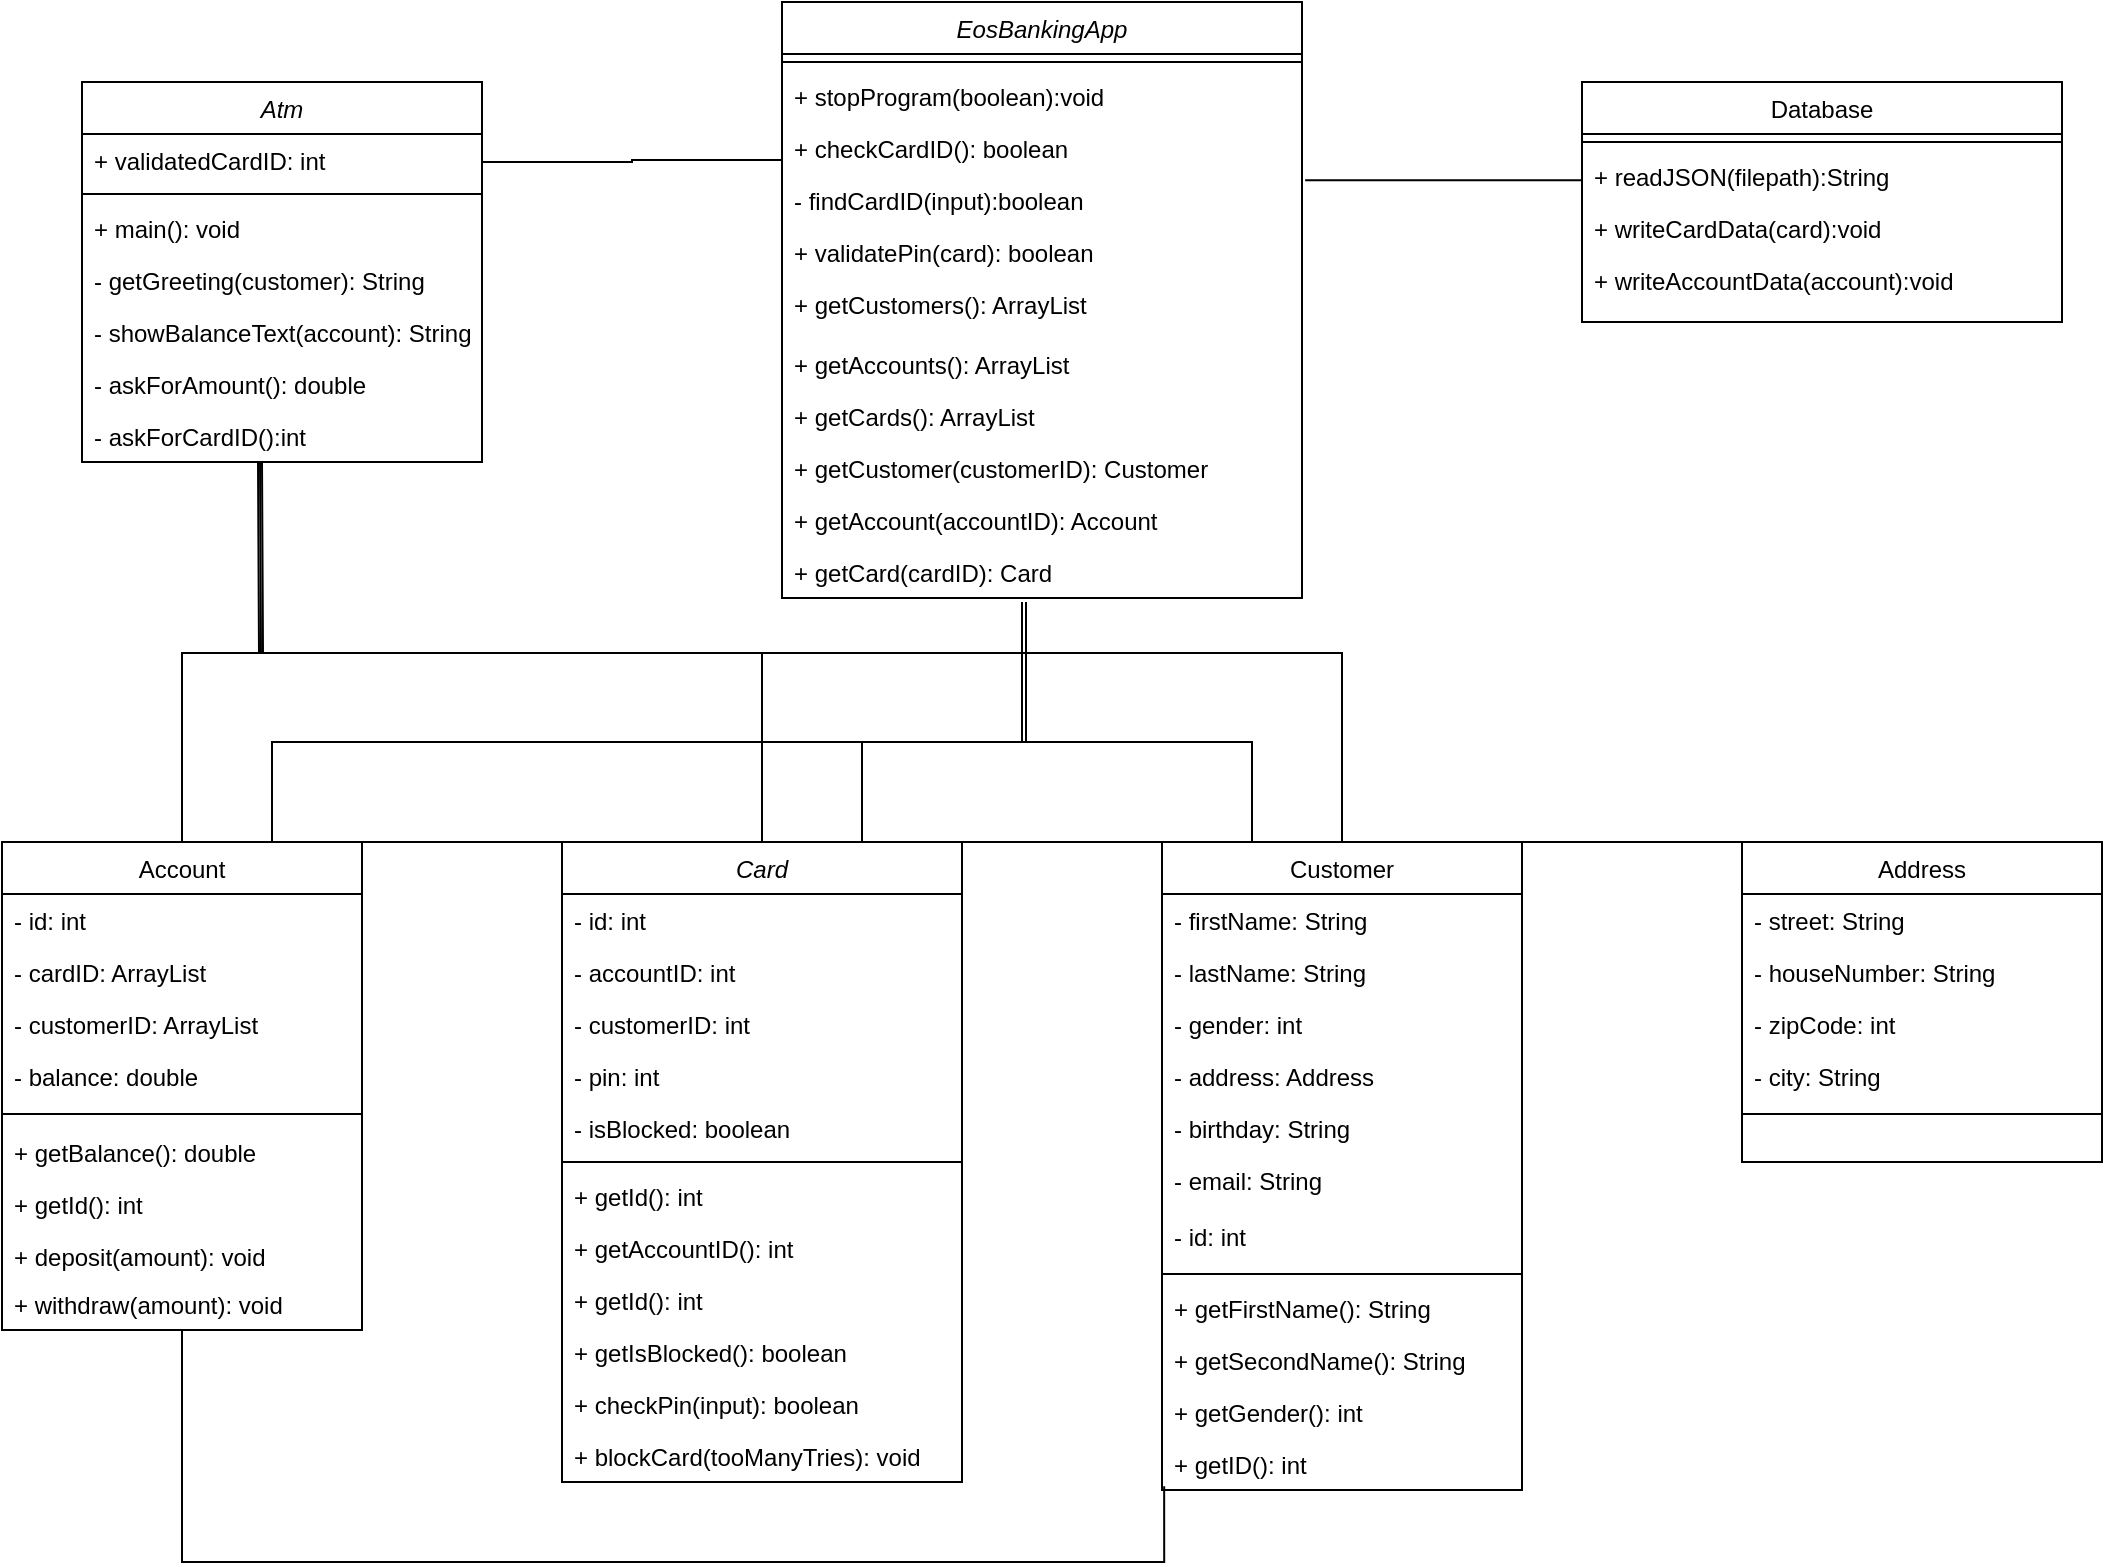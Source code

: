 <mxfile version="20.2.3" type="device"><diagram id="C5RBs43oDa-KdzZeNtuy" name="Page-1"><mxGraphModel dx="1763" dy="770" grid="1" gridSize="10" guides="1" tooltips="1" connect="1" arrows="1" fold="1" page="1" pageScale="1" pageWidth="1169" pageHeight="827" math="0" shadow="0"><root><mxCell id="WIyWlLk6GJQsqaUBKTNV-0"/><mxCell id="WIyWlLk6GJQsqaUBKTNV-1" parent="WIyWlLk6GJQsqaUBKTNV-0"/><mxCell id="zkfFHV4jXpPFQw0GAbJ--0" value="EosBankingApp" style="swimlane;fontStyle=2;align=center;verticalAlign=top;childLayout=stackLayout;horizontal=1;startSize=26;horizontalStack=0;resizeParent=1;resizeLast=0;collapsible=1;marginBottom=0;rounded=0;shadow=0;strokeWidth=1;" parent="WIyWlLk6GJQsqaUBKTNV-1" vertex="1"><mxGeometry x="460" y="20" width="260" height="298" as="geometry"><mxRectangle x="230" y="140" width="160" height="26" as="alternateBounds"/></mxGeometry></mxCell><mxCell id="zkfFHV4jXpPFQw0GAbJ--4" value="" style="line;html=1;strokeWidth=1;align=left;verticalAlign=middle;spacingTop=-1;spacingLeft=3;spacingRight=3;rotatable=0;labelPosition=right;points=[];portConstraint=eastwest;" parent="zkfFHV4jXpPFQw0GAbJ--0" vertex="1"><mxGeometry y="26" width="260" height="8" as="geometry"/></mxCell><mxCell id="RJorYJPujgyPfqYoRXI1-12" value="+ stopProgram(boolean):void" style="text;align=left;verticalAlign=top;spacingLeft=4;spacingRight=4;overflow=hidden;rotatable=0;points=[[0,0.5],[1,0.5]];portConstraint=eastwest;" parent="zkfFHV4jXpPFQw0GAbJ--0" vertex="1"><mxGeometry y="34" width="260" height="26" as="geometry"/></mxCell><mxCell id="RJorYJPujgyPfqYoRXI1-10" value="+ checkCardID(): boolean" style="text;align=left;verticalAlign=top;spacingLeft=4;spacingRight=4;overflow=hidden;rotatable=0;points=[[0,0.5],[1,0.5]];portConstraint=eastwest;" parent="zkfFHV4jXpPFQw0GAbJ--0" vertex="1"><mxGeometry y="60" width="260" height="26" as="geometry"/></mxCell><mxCell id="RJorYJPujgyPfqYoRXI1-13" value="- findCardID(input):boolean" style="text;align=left;verticalAlign=top;spacingLeft=4;spacingRight=4;overflow=hidden;rotatable=0;points=[[0,0.5],[1,0.5]];portConstraint=eastwest;" parent="zkfFHV4jXpPFQw0GAbJ--0" vertex="1"><mxGeometry y="86" width="260" height="26" as="geometry"/></mxCell><mxCell id="dsoN-cT-qXd2EoQCnuWE-3" value="+ validatePin(card): boolean" style="text;align=left;verticalAlign=top;spacingLeft=4;spacingRight=4;overflow=hidden;rotatable=0;points=[[0,0.5],[1,0.5]];portConstraint=eastwest;" vertex="1" parent="zkfFHV4jXpPFQw0GAbJ--0"><mxGeometry y="112" width="260" height="26" as="geometry"/></mxCell><mxCell id="uICP1R8UavjvIDyT-nyq-8" value="+ getCustomers(): ArrayList" style="text;align=left;verticalAlign=top;spacingLeft=4;spacingRight=4;overflow=hidden;rotatable=0;points=[[0,0.5],[1,0.5]];portConstraint=eastwest;" parent="zkfFHV4jXpPFQw0GAbJ--0" vertex="1"><mxGeometry y="138" width="260" height="30" as="geometry"/></mxCell><mxCell id="uICP1R8UavjvIDyT-nyq-7" value="+ getAccounts(): ArrayList" style="text;align=left;verticalAlign=top;spacingLeft=4;spacingRight=4;overflow=hidden;rotatable=0;points=[[0,0.5],[1,0.5]];portConstraint=eastwest;" parent="zkfFHV4jXpPFQw0GAbJ--0" vertex="1"><mxGeometry y="168" width="260" height="26" as="geometry"/></mxCell><mxCell id="RJorYJPujgyPfqYoRXI1-17" value="+ getCards(): ArrayList" style="text;align=left;verticalAlign=top;spacingLeft=4;spacingRight=4;overflow=hidden;rotatable=0;points=[[0,0.5],[1,0.5]];portConstraint=eastwest;" parent="zkfFHV4jXpPFQw0GAbJ--0" vertex="1"><mxGeometry y="194" width="260" height="26" as="geometry"/></mxCell><mxCell id="RJorYJPujgyPfqYoRXI1-11" value="+ getCustomer(customerID): Customer" style="text;align=left;verticalAlign=top;spacingLeft=4;spacingRight=4;overflow=hidden;rotatable=0;points=[[0,0.5],[1,0.5]];portConstraint=eastwest;" parent="zkfFHV4jXpPFQw0GAbJ--0" vertex="1"><mxGeometry y="220" width="260" height="26" as="geometry"/></mxCell><mxCell id="RJorYJPujgyPfqYoRXI1-15" value="+ getAccount(accountID): Account" style="text;align=left;verticalAlign=top;spacingLeft=4;spacingRight=4;overflow=hidden;rotatable=0;points=[[0,0.5],[1,0.5]];portConstraint=eastwest;" parent="zkfFHV4jXpPFQw0GAbJ--0" vertex="1"><mxGeometry y="246" width="260" height="26" as="geometry"/></mxCell><mxCell id="RJorYJPujgyPfqYoRXI1-16" value="+ getCard(cardID): Card" style="text;align=left;verticalAlign=top;spacingLeft=4;spacingRight=4;overflow=hidden;rotatable=0;points=[[0,0.5],[1,0.5]];portConstraint=eastwest;" parent="zkfFHV4jXpPFQw0GAbJ--0" vertex="1"><mxGeometry y="272" width="260" height="26" as="geometry"/></mxCell><mxCell id="RJorYJPujgyPfqYoRXI1-43" style="edgeStyle=orthogonalEdgeStyle;rounded=0;orthogonalLoop=1;jettySize=auto;html=1;entryX=0.006;entryY=0.927;entryDx=0;entryDy=0;entryPerimeter=0;endArrow=none;endFill=0;" parent="WIyWlLk6GJQsqaUBKTNV-1" source="zkfFHV4jXpPFQw0GAbJ--6" target="RJorYJPujgyPfqYoRXI1-27" edge="1"><mxGeometry relative="1" as="geometry"><Array as="points"><mxPoint x="160" y="800"/><mxPoint x="651" y="800"/></Array></mxGeometry></mxCell><mxCell id="RJorYJPujgyPfqYoRXI1-46" style="edgeStyle=orthogonalEdgeStyle;rounded=0;orthogonalLoop=1;jettySize=auto;html=1;endArrow=none;endFill=0;" parent="WIyWlLk6GJQsqaUBKTNV-1" source="zkfFHV4jXpPFQw0GAbJ--6" edge="1"><mxGeometry relative="1" as="geometry"><mxPoint x="198" y="250" as="targetPoint"/></mxGeometry></mxCell><mxCell id="RJorYJPujgyPfqYoRXI1-49" style="edgeStyle=orthogonalEdgeStyle;rounded=0;orthogonalLoop=1;jettySize=auto;html=1;exitX=0.75;exitY=0;exitDx=0;exitDy=0;endArrow=none;endFill=0;" parent="WIyWlLk6GJQsqaUBKTNV-1" source="zkfFHV4jXpPFQw0GAbJ--6" edge="1"><mxGeometry relative="1" as="geometry"><Array as="points"><mxPoint x="205" y="390"/><mxPoint x="582" y="390"/></Array><mxPoint x="582" y="320" as="targetPoint"/></mxGeometry></mxCell><mxCell id="zkfFHV4jXpPFQw0GAbJ--6" value="Account" style="swimlane;fontStyle=0;align=center;verticalAlign=top;childLayout=stackLayout;horizontal=1;startSize=26;horizontalStack=0;resizeParent=1;resizeLast=0;collapsible=1;marginBottom=0;rounded=0;shadow=0;strokeWidth=1;" parent="WIyWlLk6GJQsqaUBKTNV-1" vertex="1"><mxGeometry x="70" y="440" width="180" height="244" as="geometry"><mxRectangle x="130" y="380" width="160" height="26" as="alternateBounds"/></mxGeometry></mxCell><mxCell id="zkfFHV4jXpPFQw0GAbJ--7" value="- id: int" style="text;align=left;verticalAlign=top;spacingLeft=4;spacingRight=4;overflow=hidden;rotatable=0;points=[[0,0.5],[1,0.5]];portConstraint=eastwest;" parent="zkfFHV4jXpPFQw0GAbJ--6" vertex="1"><mxGeometry y="26" width="180" height="26" as="geometry"/></mxCell><mxCell id="zkfFHV4jXpPFQw0GAbJ--8" value="- cardID: ArrayList" style="text;align=left;verticalAlign=top;spacingLeft=4;spacingRight=4;overflow=hidden;rotatable=0;points=[[0,0.5],[1,0.5]];portConstraint=eastwest;rounded=0;shadow=0;html=0;" parent="zkfFHV4jXpPFQw0GAbJ--6" vertex="1"><mxGeometry y="52" width="180" height="26" as="geometry"/></mxCell><mxCell id="OIdb3jOhUn4DHUrRvV0R-1" value="- customerID: ArrayList" style="text;align=left;verticalAlign=top;spacingLeft=4;spacingRight=4;overflow=hidden;rotatable=0;points=[[0,0.5],[1,0.5]];portConstraint=eastwest;rounded=0;shadow=0;html=0;" parent="zkfFHV4jXpPFQw0GAbJ--6" vertex="1"><mxGeometry y="78" width="180" height="26" as="geometry"/></mxCell><mxCell id="uICP1R8UavjvIDyT-nyq-24" value="- balance: double" style="text;align=left;verticalAlign=top;spacingLeft=4;spacingRight=4;overflow=hidden;rotatable=0;points=[[0,0.5],[1,0.5]];portConstraint=eastwest;" parent="zkfFHV4jXpPFQw0GAbJ--6" vertex="1"><mxGeometry y="104" width="180" height="26" as="geometry"/></mxCell><mxCell id="zkfFHV4jXpPFQw0GAbJ--9" value="" style="line;html=1;strokeWidth=1;align=left;verticalAlign=middle;spacingTop=-1;spacingLeft=3;spacingRight=3;rotatable=0;labelPosition=right;points=[];portConstraint=eastwest;" parent="zkfFHV4jXpPFQw0GAbJ--6" vertex="1"><mxGeometry y="130" width="180" height="12" as="geometry"/></mxCell><mxCell id="uICP1R8UavjvIDyT-nyq-25" value="+ getBalance(): double" style="text;align=left;verticalAlign=top;spacingLeft=4;spacingRight=4;overflow=hidden;rotatable=0;points=[[0,0.5],[1,0.5]];portConstraint=eastwest;" parent="zkfFHV4jXpPFQw0GAbJ--6" vertex="1"><mxGeometry y="142" width="180" height="26" as="geometry"/></mxCell><mxCell id="dsoN-cT-qXd2EoQCnuWE-5" value="+ getId(): int" style="text;align=left;verticalAlign=top;spacingLeft=4;spacingRight=4;overflow=hidden;rotatable=0;points=[[0,0.5],[1,0.5]];portConstraint=eastwest;" vertex="1" parent="zkfFHV4jXpPFQw0GAbJ--6"><mxGeometry y="168" width="180" height="26" as="geometry"/></mxCell><mxCell id="uICP1R8UavjvIDyT-nyq-26" value="+ deposit(amount): void" style="text;align=left;verticalAlign=top;spacingLeft=4;spacingRight=4;overflow=hidden;rotatable=0;points=[[0,0.5],[1,0.5]];portConstraint=eastwest;" parent="zkfFHV4jXpPFQw0GAbJ--6" vertex="1"><mxGeometry y="194" width="180" height="24" as="geometry"/></mxCell><mxCell id="OIdb3jOhUn4DHUrRvV0R-3" value="+ withdraw(amount): void" style="text;align=left;verticalAlign=top;spacingLeft=4;spacingRight=4;overflow=hidden;rotatable=0;points=[[0,0.5],[1,0.5]];portConstraint=eastwest;" parent="zkfFHV4jXpPFQw0GAbJ--6" vertex="1"><mxGeometry y="218" width="180" height="26" as="geometry"/></mxCell><mxCell id="RJorYJPujgyPfqYoRXI1-40" style="edgeStyle=orthogonalEdgeStyle;rounded=0;orthogonalLoop=1;jettySize=auto;html=1;exitX=0;exitY=0;exitDx=0;exitDy=0;endArrow=none;endFill=0;" parent="WIyWlLk6GJQsqaUBKTNV-1" source="zkfFHV4jXpPFQw0GAbJ--17" target="RJorYJPujgyPfqYoRXI1-18" edge="1"><mxGeometry relative="1" as="geometry"><Array as="points"><mxPoint x="570" y="440"/><mxPoint x="570" y="440"/></Array></mxGeometry></mxCell><mxCell id="RJorYJPujgyPfqYoRXI1-48" style="edgeStyle=orthogonalEdgeStyle;rounded=0;orthogonalLoop=1;jettySize=auto;html=1;exitX=0.5;exitY=0;exitDx=0;exitDy=0;endArrow=none;endFill=0;" parent="WIyWlLk6GJQsqaUBKTNV-1" source="zkfFHV4jXpPFQw0GAbJ--17" edge="1"><mxGeometry relative="1" as="geometry"><mxPoint x="200" y="250" as="targetPoint"/></mxGeometry></mxCell><mxCell id="RJorYJPujgyPfqYoRXI1-51" style="edgeStyle=orthogonalEdgeStyle;rounded=0;orthogonalLoop=1;jettySize=auto;html=1;exitX=0.25;exitY=0;exitDx=0;exitDy=0;endArrow=none;endFill=0;" parent="WIyWlLk6GJQsqaUBKTNV-1" source="zkfFHV4jXpPFQw0GAbJ--17" edge="1"><mxGeometry relative="1" as="geometry"><Array as="points"><mxPoint x="695" y="390"/><mxPoint x="580" y="390"/></Array><mxPoint x="580" y="320" as="targetPoint"/></mxGeometry></mxCell><mxCell id="zkfFHV4jXpPFQw0GAbJ--17" value="Customer" style="swimlane;fontStyle=0;align=center;verticalAlign=top;childLayout=stackLayout;horizontal=1;startSize=26;horizontalStack=0;resizeParent=1;resizeLast=0;collapsible=1;marginBottom=0;rounded=0;shadow=0;strokeWidth=1;" parent="WIyWlLk6GJQsqaUBKTNV-1" vertex="1"><mxGeometry x="650" y="440" width="180" height="324" as="geometry"><mxRectangle x="550" y="140" width="160" height="26" as="alternateBounds"/></mxGeometry></mxCell><mxCell id="zkfFHV4jXpPFQw0GAbJ--18" value="- firstName: String" style="text;align=left;verticalAlign=top;spacingLeft=4;spacingRight=4;overflow=hidden;rotatable=0;points=[[0,0.5],[1,0.5]];portConstraint=eastwest;" parent="zkfFHV4jXpPFQw0GAbJ--17" vertex="1"><mxGeometry y="26" width="180" height="26" as="geometry"/></mxCell><mxCell id="zkfFHV4jXpPFQw0GAbJ--19" value="- lastName: String" style="text;align=left;verticalAlign=top;spacingLeft=4;spacingRight=4;overflow=hidden;rotatable=0;points=[[0,0.5],[1,0.5]];portConstraint=eastwest;rounded=0;shadow=0;html=0;" parent="zkfFHV4jXpPFQw0GAbJ--17" vertex="1"><mxGeometry y="52" width="180" height="26" as="geometry"/></mxCell><mxCell id="zkfFHV4jXpPFQw0GAbJ--20" value="- gender: int" style="text;align=left;verticalAlign=top;spacingLeft=4;spacingRight=4;overflow=hidden;rotatable=0;points=[[0,0.5],[1,0.5]];portConstraint=eastwest;rounded=0;shadow=0;html=0;" parent="zkfFHV4jXpPFQw0GAbJ--17" vertex="1"><mxGeometry y="78" width="180" height="26" as="geometry"/></mxCell><mxCell id="zkfFHV4jXpPFQw0GAbJ--21" value="- address: Address" style="text;align=left;verticalAlign=top;spacingLeft=4;spacingRight=4;overflow=hidden;rotatable=0;points=[[0,0.5],[1,0.5]];portConstraint=eastwest;rounded=0;shadow=0;html=0;" parent="zkfFHV4jXpPFQw0GAbJ--17" vertex="1"><mxGeometry y="104" width="180" height="26" as="geometry"/></mxCell><mxCell id="zkfFHV4jXpPFQw0GAbJ--24" value="- birthday: String" style="text;align=left;verticalAlign=top;spacingLeft=4;spacingRight=4;overflow=hidden;rotatable=0;points=[[0,0.5],[1,0.5]];portConstraint=eastwest;" parent="zkfFHV4jXpPFQw0GAbJ--17" vertex="1"><mxGeometry y="130" width="180" height="26" as="geometry"/></mxCell><mxCell id="uICP1R8UavjvIDyT-nyq-11" value="- email: String" style="text;align=left;verticalAlign=top;spacingLeft=4;spacingRight=4;overflow=hidden;rotatable=0;points=[[0,0.5],[1,0.5]];portConstraint=eastwest;" parent="zkfFHV4jXpPFQw0GAbJ--17" vertex="1"><mxGeometry y="156" width="180" height="28" as="geometry"/></mxCell><mxCell id="uICP1R8UavjvIDyT-nyq-23" value="- id: int" style="text;align=left;verticalAlign=top;spacingLeft=4;spacingRight=4;overflow=hidden;rotatable=0;points=[[0,0.5],[1,0.5]];portConstraint=eastwest;" parent="zkfFHV4jXpPFQw0GAbJ--17" vertex="1"><mxGeometry y="184" width="180" height="28" as="geometry"/></mxCell><mxCell id="zkfFHV4jXpPFQw0GAbJ--23" value="" style="line;html=1;strokeWidth=1;align=left;verticalAlign=middle;spacingTop=-1;spacingLeft=3;spacingRight=3;rotatable=0;labelPosition=right;points=[];portConstraint=eastwest;" parent="zkfFHV4jXpPFQw0GAbJ--17" vertex="1"><mxGeometry y="212" width="180" height="8" as="geometry"/></mxCell><mxCell id="uICP1R8UavjvIDyT-nyq-10" value="+ getFirstName(): String" style="text;align=left;verticalAlign=top;spacingLeft=4;spacingRight=4;overflow=hidden;rotatable=0;points=[[0,0.5],[1,0.5]];portConstraint=eastwest;" parent="zkfFHV4jXpPFQw0GAbJ--17" vertex="1"><mxGeometry y="220" width="180" height="26" as="geometry"/></mxCell><mxCell id="uICP1R8UavjvIDyT-nyq-21" value="+ getSecondName(): String" style="text;align=left;verticalAlign=top;spacingLeft=4;spacingRight=4;overflow=hidden;rotatable=0;points=[[0,0.5],[1,0.5]];portConstraint=eastwest;" parent="zkfFHV4jXpPFQw0GAbJ--17" vertex="1"><mxGeometry y="246" width="180" height="26" as="geometry"/></mxCell><mxCell id="uICP1R8UavjvIDyT-nyq-22" value="+ getGender(): int" style="text;align=left;verticalAlign=top;spacingLeft=4;spacingRight=4;overflow=hidden;rotatable=0;points=[[0,0.5],[1,0.5]];portConstraint=eastwest;" parent="zkfFHV4jXpPFQw0GAbJ--17" vertex="1"><mxGeometry y="272" width="180" height="26" as="geometry"/></mxCell><mxCell id="RJorYJPujgyPfqYoRXI1-27" value="+ getID(): int" style="text;align=left;verticalAlign=top;spacingLeft=4;spacingRight=4;overflow=hidden;rotatable=0;points=[[0,0.5],[1,0.5]];portConstraint=eastwest;" parent="zkfFHV4jXpPFQw0GAbJ--17" vertex="1"><mxGeometry y="298" width="180" height="26" as="geometry"/></mxCell><mxCell id="RJorYJPujgyPfqYoRXI1-44" style="edgeStyle=orthogonalEdgeStyle;rounded=0;orthogonalLoop=1;jettySize=auto;html=1;exitX=0;exitY=0.5;exitDx=0;exitDy=0;entryX=1.006;entryY=0.89;entryDx=0;entryDy=0;entryPerimeter=0;endArrow=none;endFill=0;" parent="WIyWlLk6GJQsqaUBKTNV-1" source="uICP1R8UavjvIDyT-nyq-6" edge="1"><mxGeometry relative="1" as="geometry"><Array as="points"><mxPoint x="860" y="109"/></Array><mxPoint x="721.56" y="109.14" as="targetPoint"/></mxGeometry></mxCell><mxCell id="uICP1R8UavjvIDyT-nyq-0" value="Database" style="swimlane;fontStyle=0;align=center;verticalAlign=top;childLayout=stackLayout;horizontal=1;startSize=26;horizontalStack=0;resizeParent=1;resizeLast=0;collapsible=1;marginBottom=0;rounded=0;shadow=0;strokeWidth=1;" parent="WIyWlLk6GJQsqaUBKTNV-1" vertex="1"><mxGeometry x="860" y="60" width="240" height="120" as="geometry"><mxRectangle x="550" y="140" width="160" height="26" as="alternateBounds"/></mxGeometry></mxCell><mxCell id="uICP1R8UavjvIDyT-nyq-5" value="" style="line;html=1;strokeWidth=1;align=left;verticalAlign=middle;spacingTop=-1;spacingLeft=3;spacingRight=3;rotatable=0;labelPosition=right;points=[];portConstraint=eastwest;" parent="uICP1R8UavjvIDyT-nyq-0" vertex="1"><mxGeometry y="26" width="240" height="8" as="geometry"/></mxCell><mxCell id="uICP1R8UavjvIDyT-nyq-6" value="+ readJSON(filepath):String" style="text;align=left;verticalAlign=top;spacingLeft=4;spacingRight=4;overflow=hidden;rotatable=0;points=[[0,0.5],[1,0.5]];portConstraint=eastwest;" parent="uICP1R8UavjvIDyT-nyq-0" vertex="1"><mxGeometry y="34" width="240" height="26" as="geometry"/></mxCell><mxCell id="uICP1R8UavjvIDyT-nyq-9" value="+ writeCardData(card):void" style="text;align=left;verticalAlign=top;spacingLeft=4;spacingRight=4;overflow=hidden;rotatable=0;points=[[0,0.5],[1,0.5]];portConstraint=eastwest;" parent="uICP1R8UavjvIDyT-nyq-0" vertex="1"><mxGeometry y="60" width="240" height="26" as="geometry"/></mxCell><mxCell id="dsoN-cT-qXd2EoQCnuWE-1" value="+ writeAccountData(account):void" style="text;align=left;verticalAlign=top;spacingLeft=4;spacingRight=4;overflow=hidden;rotatable=0;points=[[0,0.5],[1,0.5]];portConstraint=eastwest;" vertex="1" parent="uICP1R8UavjvIDyT-nyq-0"><mxGeometry y="86" width="240" height="26" as="geometry"/></mxCell><mxCell id="RJorYJPujgyPfqYoRXI1-2" value="Atm" style="swimlane;fontStyle=2;align=center;verticalAlign=top;childLayout=stackLayout;horizontal=1;startSize=26;horizontalStack=0;resizeParent=1;resizeLast=0;collapsible=1;marginBottom=0;rounded=0;shadow=0;strokeWidth=1;" parent="WIyWlLk6GJQsqaUBKTNV-1" vertex="1"><mxGeometry x="110" y="60" width="200" height="190" as="geometry"><mxRectangle x="230" y="140" width="160" height="26" as="alternateBounds"/></mxGeometry></mxCell><mxCell id="dsoN-cT-qXd2EoQCnuWE-4" value="+ validatedCardID: int" style="text;align=left;verticalAlign=top;spacingLeft=4;spacingRight=4;overflow=hidden;rotatable=0;points=[[0,0.5],[1,0.5]];portConstraint=eastwest;" vertex="1" parent="RJorYJPujgyPfqYoRXI1-2"><mxGeometry y="26" width="200" height="26" as="geometry"/></mxCell><mxCell id="RJorYJPujgyPfqYoRXI1-4" value="" style="line;html=1;strokeWidth=1;align=left;verticalAlign=middle;spacingTop=-1;spacingLeft=3;spacingRight=3;rotatable=0;labelPosition=right;points=[];portConstraint=eastwest;" parent="RJorYJPujgyPfqYoRXI1-2" vertex="1"><mxGeometry y="52" width="200" height="8" as="geometry"/></mxCell><mxCell id="RJorYJPujgyPfqYoRXI1-5" value="+ main(): void" style="text;align=left;verticalAlign=top;spacingLeft=4;spacingRight=4;overflow=hidden;rotatable=0;points=[[0,0.5],[1,0.5]];portConstraint=eastwest;" parent="RJorYJPujgyPfqYoRXI1-2" vertex="1"><mxGeometry y="60" width="200" height="26" as="geometry"/></mxCell><mxCell id="RJorYJPujgyPfqYoRXI1-6" value="- getGreeting(customer): String" style="text;align=left;verticalAlign=top;spacingLeft=4;spacingRight=4;overflow=hidden;rotatable=0;points=[[0,0.5],[1,0.5]];portConstraint=eastwest;" parent="RJorYJPujgyPfqYoRXI1-2" vertex="1"><mxGeometry y="86" width="200" height="26" as="geometry"/></mxCell><mxCell id="RJorYJPujgyPfqYoRXI1-8" value="- showBalanceText(account): String" style="text;align=left;verticalAlign=top;spacingLeft=4;spacingRight=4;overflow=hidden;rotatable=0;points=[[0,0.5],[1,0.5]];portConstraint=eastwest;" parent="RJorYJPujgyPfqYoRXI1-2" vertex="1"><mxGeometry y="112" width="200" height="26" as="geometry"/></mxCell><mxCell id="RJorYJPujgyPfqYoRXI1-9" value="- askForAmount(): double" style="text;align=left;verticalAlign=top;spacingLeft=4;spacingRight=4;overflow=hidden;rotatable=0;points=[[0,0.5],[1,0.5]];portConstraint=eastwest;" parent="RJorYJPujgyPfqYoRXI1-2" vertex="1"><mxGeometry y="138" width="200" height="26" as="geometry"/></mxCell><mxCell id="RJorYJPujgyPfqYoRXI1-14" value="- askForCardID():int" style="text;align=left;verticalAlign=top;spacingLeft=4;spacingRight=4;overflow=hidden;rotatable=0;points=[[0,0.5],[1,0.5]];portConstraint=eastwest;" parent="RJorYJPujgyPfqYoRXI1-2" vertex="1"><mxGeometry y="164" width="200" height="26" as="geometry"/></mxCell><mxCell id="RJorYJPujgyPfqYoRXI1-41" style="edgeStyle=orthogonalEdgeStyle;rounded=0;orthogonalLoop=1;jettySize=auto;html=1;exitX=0;exitY=0;exitDx=0;exitDy=0;entryX=1;entryY=0;entryDx=0;entryDy=0;endArrow=none;endFill=0;" parent="WIyWlLk6GJQsqaUBKTNV-1" source="RJorYJPujgyPfqYoRXI1-18" target="zkfFHV4jXpPFQw0GAbJ--6" edge="1"><mxGeometry relative="1" as="geometry"><Array as="points"><mxPoint x="300" y="440"/><mxPoint x="300" y="440"/></Array></mxGeometry></mxCell><mxCell id="RJorYJPujgyPfqYoRXI1-47" style="edgeStyle=orthogonalEdgeStyle;rounded=0;orthogonalLoop=1;jettySize=auto;html=1;exitX=0.5;exitY=0;exitDx=0;exitDy=0;endArrow=none;endFill=0;" parent="WIyWlLk6GJQsqaUBKTNV-1" source="RJorYJPujgyPfqYoRXI1-18" edge="1"><mxGeometry relative="1" as="geometry"><mxPoint x="199" y="250" as="targetPoint"/></mxGeometry></mxCell><mxCell id="RJorYJPujgyPfqYoRXI1-50" style="edgeStyle=orthogonalEdgeStyle;rounded=0;orthogonalLoop=1;jettySize=auto;html=1;exitX=0.75;exitY=0;exitDx=0;exitDy=0;endArrow=none;endFill=0;" parent="WIyWlLk6GJQsqaUBKTNV-1" source="RJorYJPujgyPfqYoRXI1-18" edge="1"><mxGeometry relative="1" as="geometry"><mxPoint x="580" y="320" as="targetPoint"/><Array as="points"><mxPoint x="500" y="390"/><mxPoint x="580" y="390"/></Array></mxGeometry></mxCell><mxCell id="RJorYJPujgyPfqYoRXI1-18" value="Card" style="swimlane;fontStyle=2;align=center;verticalAlign=top;childLayout=stackLayout;horizontal=1;startSize=26;horizontalStack=0;resizeParent=1;resizeLast=0;collapsible=1;marginBottom=0;rounded=0;shadow=0;strokeWidth=1;" parent="WIyWlLk6GJQsqaUBKTNV-1" vertex="1"><mxGeometry x="350" y="440" width="200" height="320" as="geometry"><mxRectangle x="230" y="140" width="160" height="26" as="alternateBounds"/></mxGeometry></mxCell><mxCell id="RJorYJPujgyPfqYoRXI1-20" value="- id: int" style="text;align=left;verticalAlign=top;spacingLeft=4;spacingRight=4;overflow=hidden;rotatable=0;points=[[0,0.5],[1,0.5]];portConstraint=eastwest;" parent="RJorYJPujgyPfqYoRXI1-18" vertex="1"><mxGeometry y="26" width="200" height="26" as="geometry"/></mxCell><mxCell id="RJorYJPujgyPfqYoRXI1-21" value="- accountID: int" style="text;align=left;verticalAlign=top;spacingLeft=4;spacingRight=4;overflow=hidden;rotatable=0;points=[[0,0.5],[1,0.5]];portConstraint=eastwest;" parent="RJorYJPujgyPfqYoRXI1-18" vertex="1"><mxGeometry y="52" width="200" height="26" as="geometry"/></mxCell><mxCell id="RJorYJPujgyPfqYoRXI1-22" value="- customerID: int" style="text;align=left;verticalAlign=top;spacingLeft=4;spacingRight=4;overflow=hidden;rotatable=0;points=[[0,0.5],[1,0.5]];portConstraint=eastwest;" parent="RJorYJPujgyPfqYoRXI1-18" vertex="1"><mxGeometry y="78" width="200" height="26" as="geometry"/></mxCell><mxCell id="RJorYJPujgyPfqYoRXI1-23" value="- pin: int" style="text;align=left;verticalAlign=top;spacingLeft=4;spacingRight=4;overflow=hidden;rotatable=0;points=[[0,0.5],[1,0.5]];portConstraint=eastwest;" parent="RJorYJPujgyPfqYoRXI1-18" vertex="1"><mxGeometry y="104" width="200" height="26" as="geometry"/></mxCell><mxCell id="RJorYJPujgyPfqYoRXI1-24" value="- isBlocked: boolean" style="text;align=left;verticalAlign=top;spacingLeft=4;spacingRight=4;overflow=hidden;rotatable=0;points=[[0,0.5],[1,0.5]];portConstraint=eastwest;" parent="RJorYJPujgyPfqYoRXI1-18" vertex="1"><mxGeometry y="130" width="200" height="26" as="geometry"/></mxCell><mxCell id="RJorYJPujgyPfqYoRXI1-19" value="" style="line;html=1;strokeWidth=1;align=left;verticalAlign=middle;spacingTop=-1;spacingLeft=3;spacingRight=3;rotatable=0;labelPosition=right;points=[];portConstraint=eastwest;" parent="RJorYJPujgyPfqYoRXI1-18" vertex="1"><mxGeometry y="156" width="200" height="8" as="geometry"/></mxCell><mxCell id="dsoN-cT-qXd2EoQCnuWE-6" value="+ getId(): int" style="text;align=left;verticalAlign=top;spacingLeft=4;spacingRight=4;overflow=hidden;rotatable=0;points=[[0,0.5],[1,0.5]];portConstraint=eastwest;" vertex="1" parent="RJorYJPujgyPfqYoRXI1-18"><mxGeometry y="164" width="200" height="26" as="geometry"/></mxCell><mxCell id="dsoN-cT-qXd2EoQCnuWE-8" value="+ getAccountID(): int" style="text;align=left;verticalAlign=top;spacingLeft=4;spacingRight=4;overflow=hidden;rotatable=0;points=[[0,0.5],[1,0.5]];portConstraint=eastwest;" vertex="1" parent="RJorYJPujgyPfqYoRXI1-18"><mxGeometry y="190" width="200" height="26" as="geometry"/></mxCell><mxCell id="dsoN-cT-qXd2EoQCnuWE-9" value="+ getId(): int" style="text;align=left;verticalAlign=top;spacingLeft=4;spacingRight=4;overflow=hidden;rotatable=0;points=[[0,0.5],[1,0.5]];portConstraint=eastwest;" vertex="1" parent="RJorYJPujgyPfqYoRXI1-18"><mxGeometry y="216" width="200" height="26" as="geometry"/></mxCell><mxCell id="dsoN-cT-qXd2EoQCnuWE-7" value="+ getIsBlocked(): boolean" style="text;align=left;verticalAlign=top;spacingLeft=4;spacingRight=4;overflow=hidden;rotatable=0;points=[[0,0.5],[1,0.5]];portConstraint=eastwest;" vertex="1" parent="RJorYJPujgyPfqYoRXI1-18"><mxGeometry y="242" width="200" height="26" as="geometry"/></mxCell><mxCell id="RJorYJPujgyPfqYoRXI1-25" value="+ checkPin(input): boolean" style="text;align=left;verticalAlign=top;spacingLeft=4;spacingRight=4;overflow=hidden;rotatable=0;points=[[0,0.5],[1,0.5]];portConstraint=eastwest;" parent="RJorYJPujgyPfqYoRXI1-18" vertex="1"><mxGeometry y="268" width="200" height="26" as="geometry"/></mxCell><mxCell id="RJorYJPujgyPfqYoRXI1-26" value="+ blockCard(tooManyTries): void" style="text;align=left;verticalAlign=top;spacingLeft=4;spacingRight=4;overflow=hidden;rotatable=0;points=[[0,0.5],[1,0.5]];portConstraint=eastwest;" parent="RJorYJPujgyPfqYoRXI1-18" vertex="1"><mxGeometry y="294" width="200" height="26" as="geometry"/></mxCell><mxCell id="RJorYJPujgyPfqYoRXI1-42" style="edgeStyle=orthogonalEdgeStyle;rounded=0;orthogonalLoop=1;jettySize=auto;html=1;exitX=0;exitY=0;exitDx=0;exitDy=0;entryX=1;entryY=0;entryDx=0;entryDy=0;endArrow=none;endFill=0;" parent="WIyWlLk6GJQsqaUBKTNV-1" source="RJorYJPujgyPfqYoRXI1-28" target="zkfFHV4jXpPFQw0GAbJ--17" edge="1"><mxGeometry relative="1" as="geometry"><Array as="points"><mxPoint x="890" y="440"/><mxPoint x="890" y="440"/></Array></mxGeometry></mxCell><mxCell id="RJorYJPujgyPfqYoRXI1-28" value="Address" style="swimlane;fontStyle=0;align=center;verticalAlign=top;childLayout=stackLayout;horizontal=1;startSize=26;horizontalStack=0;resizeParent=1;resizeLast=0;collapsible=1;marginBottom=0;rounded=0;shadow=0;strokeWidth=1;" parent="WIyWlLk6GJQsqaUBKTNV-1" vertex="1"><mxGeometry x="940" y="440" width="180" height="160" as="geometry"><mxRectangle x="130" y="380" width="160" height="26" as="alternateBounds"/></mxGeometry></mxCell><mxCell id="RJorYJPujgyPfqYoRXI1-29" value="- street: String" style="text;align=left;verticalAlign=top;spacingLeft=4;spacingRight=4;overflow=hidden;rotatable=0;points=[[0,0.5],[1,0.5]];portConstraint=eastwest;" parent="RJorYJPujgyPfqYoRXI1-28" vertex="1"><mxGeometry y="26" width="180" height="26" as="geometry"/></mxCell><mxCell id="RJorYJPujgyPfqYoRXI1-30" value="- houseNumber: String" style="text;align=left;verticalAlign=top;spacingLeft=4;spacingRight=4;overflow=hidden;rotatable=0;points=[[0,0.5],[1,0.5]];portConstraint=eastwest;rounded=0;shadow=0;html=0;" parent="RJorYJPujgyPfqYoRXI1-28" vertex="1"><mxGeometry y="52" width="180" height="26" as="geometry"/></mxCell><mxCell id="RJorYJPujgyPfqYoRXI1-32" value="- zipCode: int" style="text;align=left;verticalAlign=top;spacingLeft=4;spacingRight=4;overflow=hidden;rotatable=0;points=[[0,0.5],[1,0.5]];portConstraint=eastwest;" parent="RJorYJPujgyPfqYoRXI1-28" vertex="1"><mxGeometry y="78" width="180" height="26" as="geometry"/></mxCell><mxCell id="RJorYJPujgyPfqYoRXI1-31" value="- city: String" style="text;align=left;verticalAlign=top;spacingLeft=4;spacingRight=4;overflow=hidden;rotatable=0;points=[[0,0.5],[1,0.5]];portConstraint=eastwest;rounded=0;shadow=0;html=0;" parent="RJorYJPujgyPfqYoRXI1-28" vertex="1"><mxGeometry y="104" width="180" height="26" as="geometry"/></mxCell><mxCell id="RJorYJPujgyPfqYoRXI1-33" value="" style="line;html=1;strokeWidth=1;align=left;verticalAlign=middle;spacingTop=-1;spacingLeft=3;spacingRight=3;rotatable=0;labelPosition=right;points=[];portConstraint=eastwest;" parent="RJorYJPujgyPfqYoRXI1-28" vertex="1"><mxGeometry y="130" width="180" height="12" as="geometry"/></mxCell><mxCell id="RJorYJPujgyPfqYoRXI1-45" style="edgeStyle=orthogonalEdgeStyle;rounded=0;orthogonalLoop=1;jettySize=auto;html=1;exitX=0;exitY=0.5;exitDx=0;exitDy=0;entryX=1;entryY=0.5;entryDx=0;entryDy=0;endArrow=none;endFill=0;" parent="WIyWlLk6GJQsqaUBKTNV-1" target="RJorYJPujgyPfqYoRXI1-5" edge="1"><mxGeometry relative="1" as="geometry"><Array as="points"><mxPoint x="385" y="99"/><mxPoint x="385" y="100"/><mxPoint x="310" y="100"/></Array><mxPoint x="460" y="99" as="sourcePoint"/></mxGeometry></mxCell></root></mxGraphModel></diagram></mxfile>